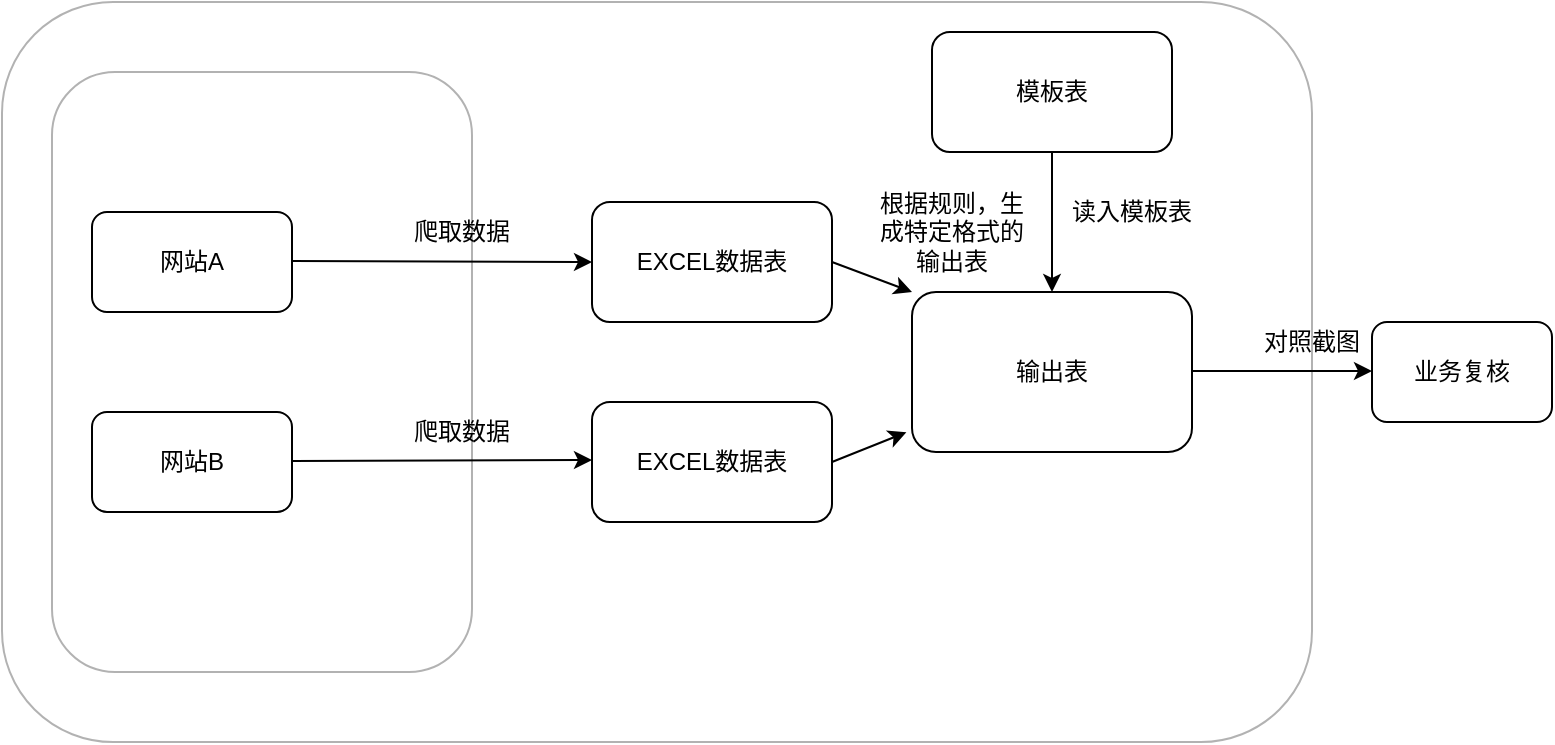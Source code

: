 <mxfile version="14.1.8" type="device"><diagram id="nv1lm29wXglmTMjw80O9" name="第 1 页"><mxGraphModel dx="1024" dy="592" grid="1" gridSize="10" guides="1" tooltips="1" connect="1" arrows="1" fold="1" page="1" pageScale="1" pageWidth="827" pageHeight="1169" math="0" shadow="0"><root><mxCell id="0"/><mxCell id="1" parent="0"/><mxCell id="YVLBH1zdZ8tO5fj9Rwh_-23" value="" style="rounded=1;whiteSpace=wrap;html=1;opacity=30;" vertex="1" parent="1"><mxGeometry x="45" y="25" width="655" height="370" as="geometry"/></mxCell><mxCell id="YVLBH1zdZ8tO5fj9Rwh_-5" value="" style="rounded=1;whiteSpace=wrap;html=1;opacity=30;" vertex="1" parent="1"><mxGeometry x="70" y="60" width="210" height="300" as="geometry"/></mxCell><mxCell id="YVLBH1zdZ8tO5fj9Rwh_-1" value="网站A" style="rounded=1;whiteSpace=wrap;html=1;" vertex="1" parent="1"><mxGeometry x="90" y="130" width="100" height="50" as="geometry"/></mxCell><mxCell id="YVLBH1zdZ8tO5fj9Rwh_-2" value="网站B" style="rounded=1;whiteSpace=wrap;html=1;" vertex="1" parent="1"><mxGeometry x="90" y="230" width="100" height="50" as="geometry"/></mxCell><mxCell id="YVLBH1zdZ8tO5fj9Rwh_-3" value="" style="endArrow=classic;html=1;" edge="1" parent="1"><mxGeometry width="50" height="50" relative="1" as="geometry"><mxPoint x="190" y="154.5" as="sourcePoint"/><mxPoint x="340" y="155" as="targetPoint"/></mxGeometry></mxCell><mxCell id="YVLBH1zdZ8tO5fj9Rwh_-4" value="" style="endArrow=classic;html=1;" edge="1" parent="1"><mxGeometry width="50" height="50" relative="1" as="geometry"><mxPoint x="190" y="254.5" as="sourcePoint"/><mxPoint x="340" y="254" as="targetPoint"/></mxGeometry></mxCell><mxCell id="YVLBH1zdZ8tO5fj9Rwh_-6" value="EXCEL数据表" style="rounded=1;whiteSpace=wrap;html=1;" vertex="1" parent="1"><mxGeometry x="340" y="125" width="120" height="60" as="geometry"/></mxCell><mxCell id="YVLBH1zdZ8tO5fj9Rwh_-7" value="EXCEL数据表" style="rounded=1;whiteSpace=wrap;html=1;" vertex="1" parent="1"><mxGeometry x="340" y="225" width="120" height="60" as="geometry"/></mxCell><mxCell id="YVLBH1zdZ8tO5fj9Rwh_-9" value="爬取数据" style="text;html=1;strokeColor=none;fillColor=none;align=center;verticalAlign=middle;whiteSpace=wrap;rounded=0;" vertex="1" parent="1"><mxGeometry x="240" y="130" width="70" height="20" as="geometry"/></mxCell><mxCell id="YVLBH1zdZ8tO5fj9Rwh_-10" value="爬取数据" style="text;html=1;strokeColor=none;fillColor=none;align=center;verticalAlign=middle;whiteSpace=wrap;rounded=0;" vertex="1" parent="1"><mxGeometry x="240" y="230" width="70" height="20" as="geometry"/></mxCell><mxCell id="YVLBH1zdZ8tO5fj9Rwh_-11" value="模板表" style="rounded=1;whiteSpace=wrap;html=1;" vertex="1" parent="1"><mxGeometry x="510" y="40" width="120" height="60" as="geometry"/></mxCell><mxCell id="YVLBH1zdZ8tO5fj9Rwh_-12" value="" style="rounded=1;whiteSpace=wrap;html=1;" vertex="1" parent="1"><mxGeometry x="500" y="170" width="140" height="80" as="geometry"/></mxCell><mxCell id="YVLBH1zdZ8tO5fj9Rwh_-14" value="" style="endArrow=classic;html=1;" edge="1" parent="1" target="YVLBH1zdZ8tO5fj9Rwh_-12"><mxGeometry width="50" height="50" relative="1" as="geometry"><mxPoint x="570" y="100" as="sourcePoint"/><mxPoint x="559.5" y="160" as="targetPoint"/></mxGeometry></mxCell><mxCell id="YVLBH1zdZ8tO5fj9Rwh_-17" value="" style="endArrow=classic;html=1;exitX=1;exitY=0.5;exitDx=0;exitDy=0;entryX=-0.02;entryY=0.877;entryDx=0;entryDy=0;entryPerimeter=0;" edge="1" parent="1" source="YVLBH1zdZ8tO5fj9Rwh_-7" target="YVLBH1zdZ8tO5fj9Rwh_-12"><mxGeometry width="50" height="50" relative="1" as="geometry"><mxPoint x="480" y="290" as="sourcePoint"/><mxPoint x="530" y="240" as="targetPoint"/></mxGeometry></mxCell><mxCell id="YVLBH1zdZ8tO5fj9Rwh_-18" value="" style="endArrow=classic;html=1;entryX=0;entryY=0;entryDx=0;entryDy=0;exitX=1;exitY=0.5;exitDx=0;exitDy=0;" edge="1" parent="1" source="YVLBH1zdZ8tO5fj9Rwh_-6" target="YVLBH1zdZ8tO5fj9Rwh_-12"><mxGeometry width="50" height="50" relative="1" as="geometry"><mxPoint x="470" y="140" as="sourcePoint"/><mxPoint x="530" y="180" as="targetPoint"/></mxGeometry></mxCell><mxCell id="YVLBH1zdZ8tO5fj9Rwh_-19" value="根据规则，生成特定格式的输出表" style="text;html=1;strokeColor=none;fillColor=none;align=center;verticalAlign=middle;whiteSpace=wrap;rounded=0;" vertex="1" parent="1"><mxGeometry x="480" y="130" width="80" height="20" as="geometry"/></mxCell><mxCell id="YVLBH1zdZ8tO5fj9Rwh_-20" value="输出表" style="text;html=1;strokeColor=none;fillColor=none;align=center;verticalAlign=middle;whiteSpace=wrap;rounded=0;" vertex="1" parent="1"><mxGeometry x="550" y="200" width="40" height="20" as="geometry"/></mxCell><mxCell id="YVLBH1zdZ8tO5fj9Rwh_-22" value="读入模板表" style="text;html=1;strokeColor=none;fillColor=none;align=center;verticalAlign=middle;whiteSpace=wrap;rounded=0;" vertex="1" parent="1"><mxGeometry x="570" y="120" width="80" height="20" as="geometry"/></mxCell><mxCell id="YVLBH1zdZ8tO5fj9Rwh_-24" value="" style="endArrow=classic;html=1;" edge="1" parent="1"><mxGeometry width="50" height="50" relative="1" as="geometry"><mxPoint x="640" y="209.5" as="sourcePoint"/><mxPoint x="730" y="209.5" as="targetPoint"/></mxGeometry></mxCell><mxCell id="YVLBH1zdZ8tO5fj9Rwh_-25" value="业务复核" style="rounded=1;whiteSpace=wrap;html=1;" vertex="1" parent="1"><mxGeometry x="730" y="185" width="90" height="50" as="geometry"/></mxCell><mxCell id="YVLBH1zdZ8tO5fj9Rwh_-26" value="对照截图" style="text;html=1;strokeColor=none;fillColor=none;align=center;verticalAlign=middle;whiteSpace=wrap;rounded=0;" vertex="1" parent="1"><mxGeometry x="670" y="185" width="60" height="20" as="geometry"/></mxCell></root></mxGraphModel></diagram></mxfile>